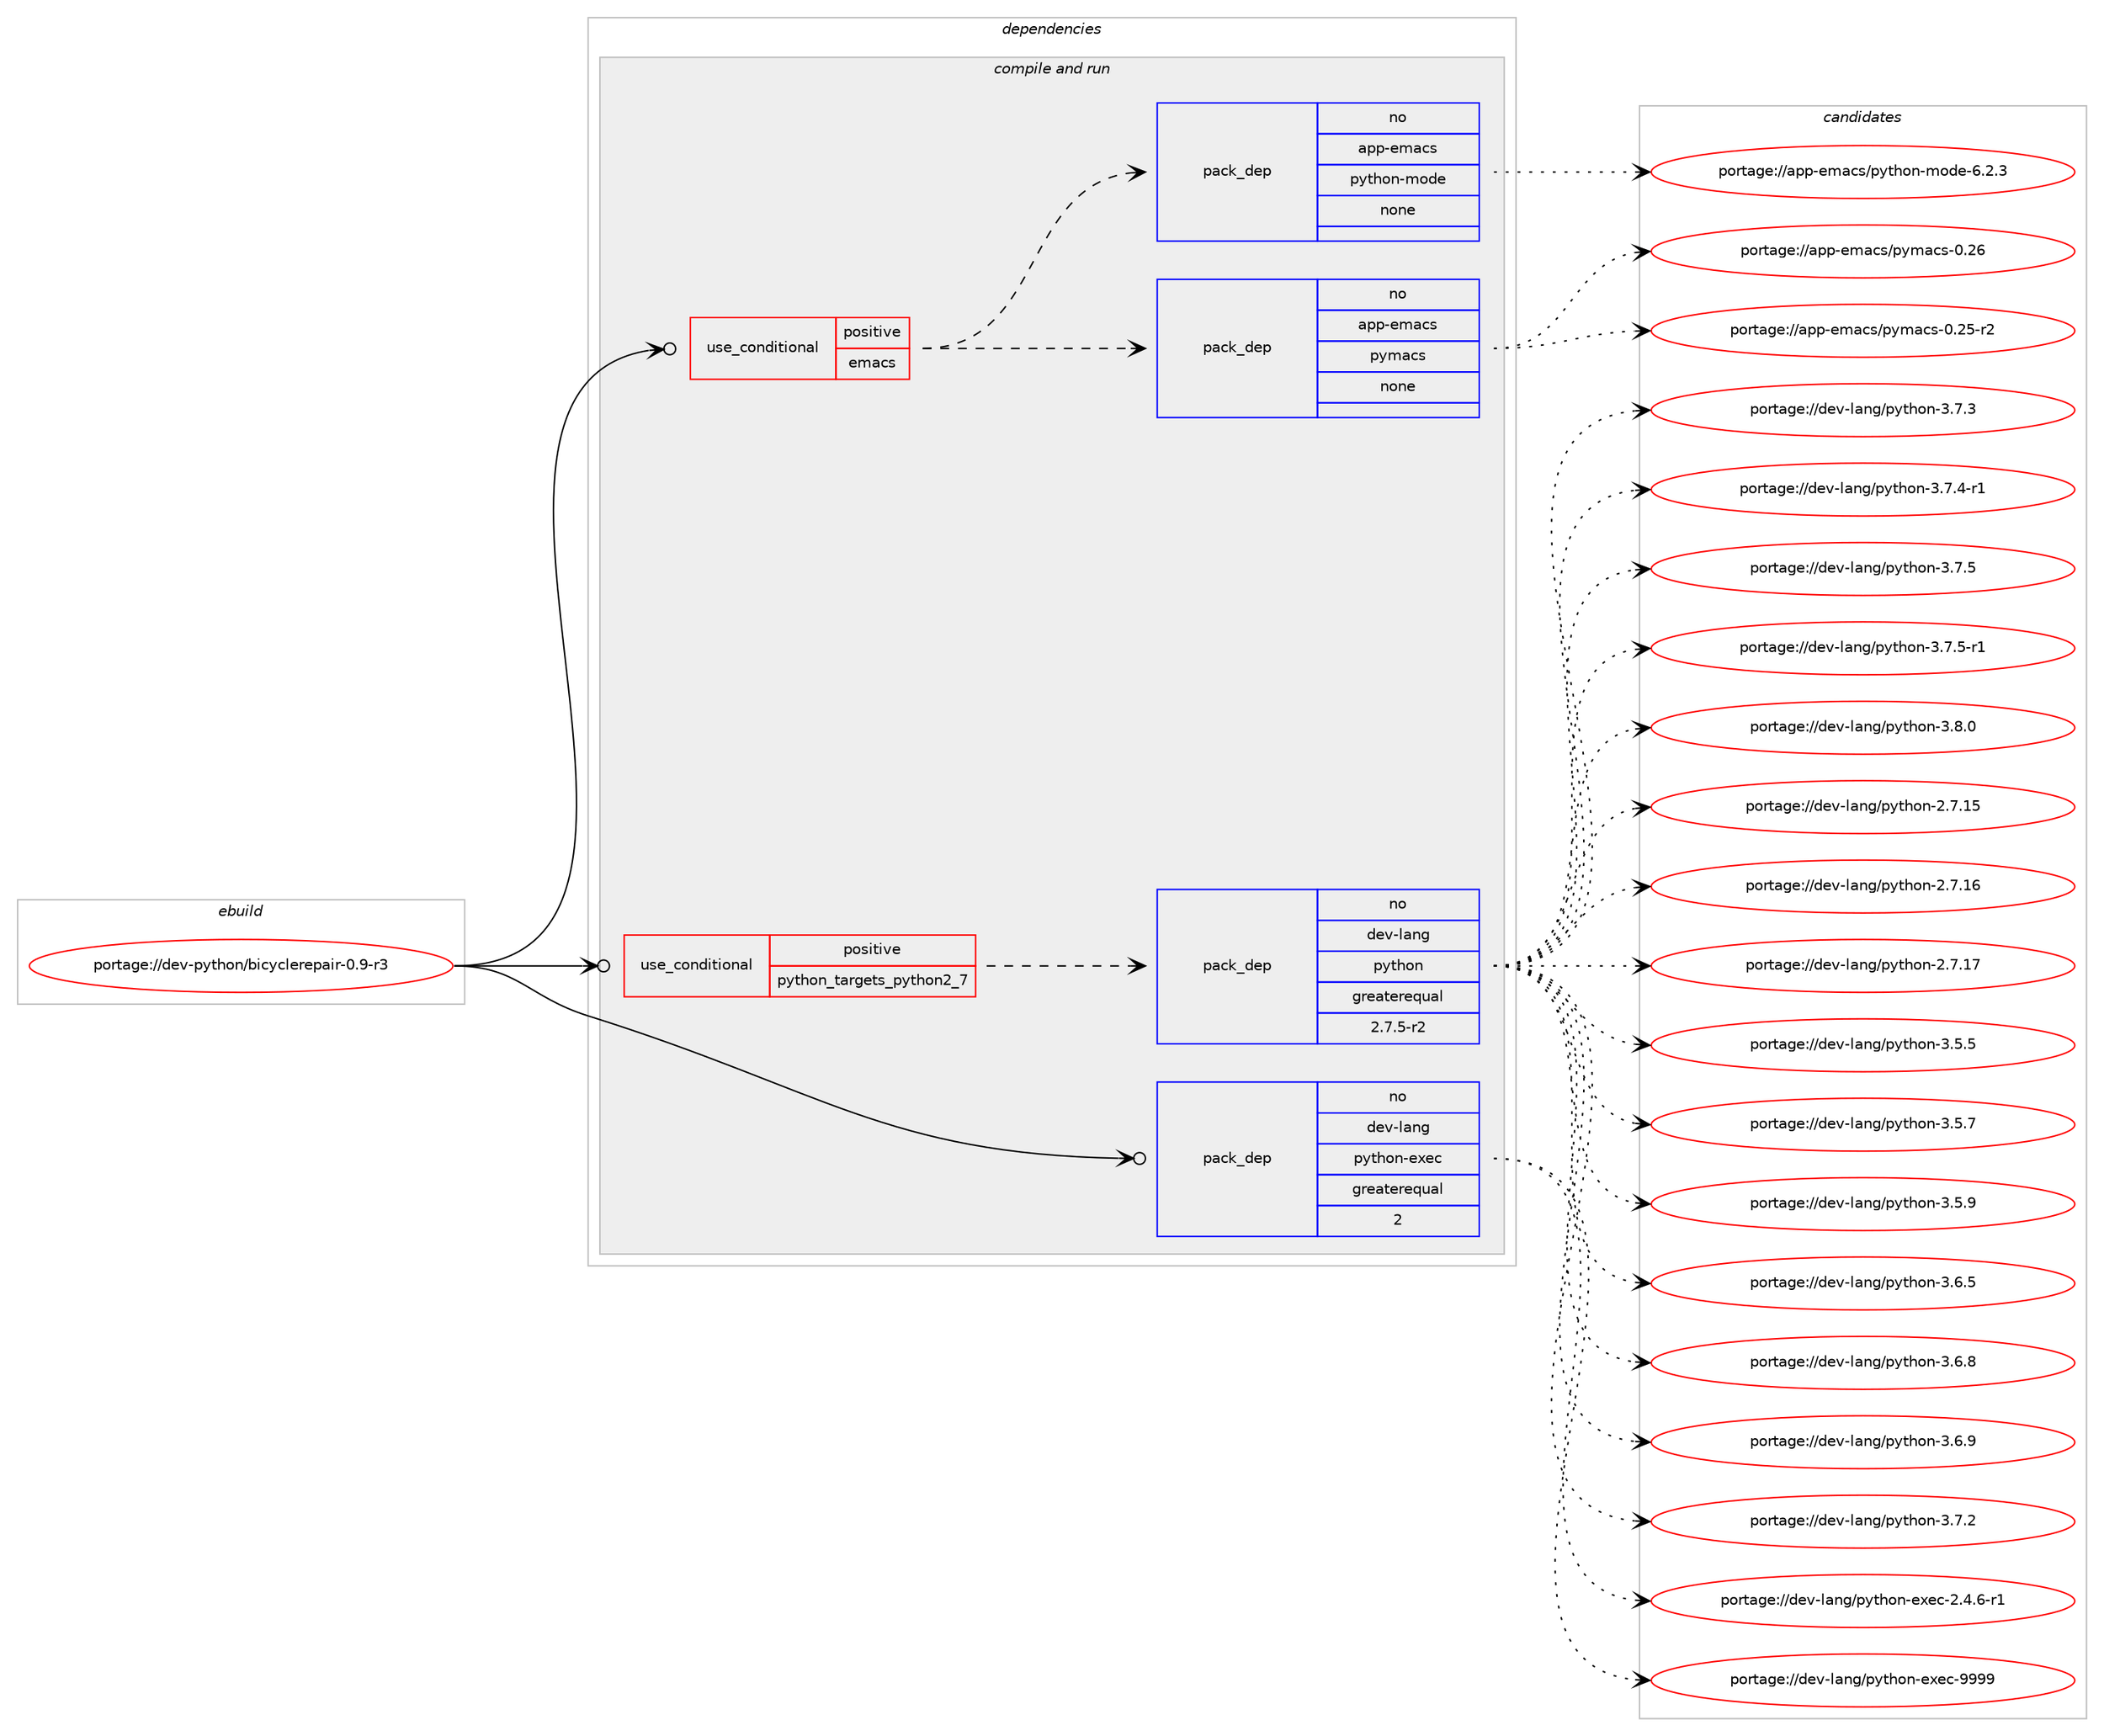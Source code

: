 digraph prolog {

# *************
# Graph options
# *************

newrank=true;
concentrate=true;
compound=true;
graph [rankdir=LR,fontname=Helvetica,fontsize=10,ranksep=1.5];#, ranksep=2.5, nodesep=0.2];
edge  [arrowhead=vee];
node  [fontname=Helvetica,fontsize=10];

# **********
# The ebuild
# **********

subgraph cluster_leftcol {
color=gray;
rank=same;
label=<<i>ebuild</i>>;
id [label="portage://dev-python/bicyclerepair-0.9-r3", color=red, width=4, href="../dev-python/bicyclerepair-0.9-r3.svg"];
}

# ****************
# The dependencies
# ****************

subgraph cluster_midcol {
color=gray;
label=<<i>dependencies</i>>;
subgraph cluster_compile {
fillcolor="#eeeeee";
style=filled;
label=<<i>compile</i>>;
}
subgraph cluster_compileandrun {
fillcolor="#eeeeee";
style=filled;
label=<<i>compile and run</i>>;
subgraph cond26180 {
dependency131706 [label=<<TABLE BORDER="0" CELLBORDER="1" CELLSPACING="0" CELLPADDING="4"><TR><TD ROWSPAN="3" CELLPADDING="10">use_conditional</TD></TR><TR><TD>positive</TD></TR><TR><TD>emacs</TD></TR></TABLE>>, shape=none, color=red];
subgraph pack102218 {
dependency131707 [label=<<TABLE BORDER="0" CELLBORDER="1" CELLSPACING="0" CELLPADDING="4" WIDTH="220"><TR><TD ROWSPAN="6" CELLPADDING="30">pack_dep</TD></TR><TR><TD WIDTH="110">no</TD></TR><TR><TD>app-emacs</TD></TR><TR><TD>pymacs</TD></TR><TR><TD>none</TD></TR><TR><TD></TD></TR></TABLE>>, shape=none, color=blue];
}
dependency131706:e -> dependency131707:w [weight=20,style="dashed",arrowhead="vee"];
subgraph pack102219 {
dependency131708 [label=<<TABLE BORDER="0" CELLBORDER="1" CELLSPACING="0" CELLPADDING="4" WIDTH="220"><TR><TD ROWSPAN="6" CELLPADDING="30">pack_dep</TD></TR><TR><TD WIDTH="110">no</TD></TR><TR><TD>app-emacs</TD></TR><TR><TD>python-mode</TD></TR><TR><TD>none</TD></TR><TR><TD></TD></TR></TABLE>>, shape=none, color=blue];
}
dependency131706:e -> dependency131708:w [weight=20,style="dashed",arrowhead="vee"];
}
id:e -> dependency131706:w [weight=20,style="solid",arrowhead="odotvee"];
subgraph cond26181 {
dependency131709 [label=<<TABLE BORDER="0" CELLBORDER="1" CELLSPACING="0" CELLPADDING="4"><TR><TD ROWSPAN="3" CELLPADDING="10">use_conditional</TD></TR><TR><TD>positive</TD></TR><TR><TD>python_targets_python2_7</TD></TR></TABLE>>, shape=none, color=red];
subgraph pack102220 {
dependency131710 [label=<<TABLE BORDER="0" CELLBORDER="1" CELLSPACING="0" CELLPADDING="4" WIDTH="220"><TR><TD ROWSPAN="6" CELLPADDING="30">pack_dep</TD></TR><TR><TD WIDTH="110">no</TD></TR><TR><TD>dev-lang</TD></TR><TR><TD>python</TD></TR><TR><TD>greaterequal</TD></TR><TR><TD>2.7.5-r2</TD></TR></TABLE>>, shape=none, color=blue];
}
dependency131709:e -> dependency131710:w [weight=20,style="dashed",arrowhead="vee"];
}
id:e -> dependency131709:w [weight=20,style="solid",arrowhead="odotvee"];
subgraph pack102221 {
dependency131711 [label=<<TABLE BORDER="0" CELLBORDER="1" CELLSPACING="0" CELLPADDING="4" WIDTH="220"><TR><TD ROWSPAN="6" CELLPADDING="30">pack_dep</TD></TR><TR><TD WIDTH="110">no</TD></TR><TR><TD>dev-lang</TD></TR><TR><TD>python-exec</TD></TR><TR><TD>greaterequal</TD></TR><TR><TD>2</TD></TR></TABLE>>, shape=none, color=blue];
}
id:e -> dependency131711:w [weight=20,style="solid",arrowhead="odotvee"];
}
subgraph cluster_run {
fillcolor="#eeeeee";
style=filled;
label=<<i>run</i>>;
}
}

# **************
# The candidates
# **************

subgraph cluster_choices {
rank=same;
color=gray;
label=<<i>candidates</i>>;

subgraph choice102218 {
color=black;
nodesep=1;
choiceportage9711211245101109979911547112121109979911545484650534511450 [label="portage://app-emacs/pymacs-0.25-r2", color=red, width=4,href="../app-emacs/pymacs-0.25-r2.svg"];
choiceportage971121124510110997991154711212110997991154548465054 [label="portage://app-emacs/pymacs-0.26", color=red, width=4,href="../app-emacs/pymacs-0.26.svg"];
dependency131707:e -> choiceportage9711211245101109979911547112121109979911545484650534511450:w [style=dotted,weight="100"];
dependency131707:e -> choiceportage971121124510110997991154711212110997991154548465054:w [style=dotted,weight="100"];
}
subgraph choice102219 {
color=black;
nodesep=1;
choiceportage971121124510110997991154711212111610411111045109111100101455446504651 [label="portage://app-emacs/python-mode-6.2.3", color=red, width=4,href="../app-emacs/python-mode-6.2.3.svg"];
dependency131708:e -> choiceportage971121124510110997991154711212111610411111045109111100101455446504651:w [style=dotted,weight="100"];
}
subgraph choice102220 {
color=black;
nodesep=1;
choiceportage10010111845108971101034711212111610411111045504655464953 [label="portage://dev-lang/python-2.7.15", color=red, width=4,href="../dev-lang/python-2.7.15.svg"];
choiceportage10010111845108971101034711212111610411111045504655464954 [label="portage://dev-lang/python-2.7.16", color=red, width=4,href="../dev-lang/python-2.7.16.svg"];
choiceportage10010111845108971101034711212111610411111045504655464955 [label="portage://dev-lang/python-2.7.17", color=red, width=4,href="../dev-lang/python-2.7.17.svg"];
choiceportage100101118451089711010347112121116104111110455146534653 [label="portage://dev-lang/python-3.5.5", color=red, width=4,href="../dev-lang/python-3.5.5.svg"];
choiceportage100101118451089711010347112121116104111110455146534655 [label="portage://dev-lang/python-3.5.7", color=red, width=4,href="../dev-lang/python-3.5.7.svg"];
choiceportage100101118451089711010347112121116104111110455146534657 [label="portage://dev-lang/python-3.5.9", color=red, width=4,href="../dev-lang/python-3.5.9.svg"];
choiceportage100101118451089711010347112121116104111110455146544653 [label="portage://dev-lang/python-3.6.5", color=red, width=4,href="../dev-lang/python-3.6.5.svg"];
choiceportage100101118451089711010347112121116104111110455146544656 [label="portage://dev-lang/python-3.6.8", color=red, width=4,href="../dev-lang/python-3.6.8.svg"];
choiceportage100101118451089711010347112121116104111110455146544657 [label="portage://dev-lang/python-3.6.9", color=red, width=4,href="../dev-lang/python-3.6.9.svg"];
choiceportage100101118451089711010347112121116104111110455146554650 [label="portage://dev-lang/python-3.7.2", color=red, width=4,href="../dev-lang/python-3.7.2.svg"];
choiceportage100101118451089711010347112121116104111110455146554651 [label="portage://dev-lang/python-3.7.3", color=red, width=4,href="../dev-lang/python-3.7.3.svg"];
choiceportage1001011184510897110103471121211161041111104551465546524511449 [label="portage://dev-lang/python-3.7.4-r1", color=red, width=4,href="../dev-lang/python-3.7.4-r1.svg"];
choiceportage100101118451089711010347112121116104111110455146554653 [label="portage://dev-lang/python-3.7.5", color=red, width=4,href="../dev-lang/python-3.7.5.svg"];
choiceportage1001011184510897110103471121211161041111104551465546534511449 [label="portage://dev-lang/python-3.7.5-r1", color=red, width=4,href="../dev-lang/python-3.7.5-r1.svg"];
choiceportage100101118451089711010347112121116104111110455146564648 [label="portage://dev-lang/python-3.8.0", color=red, width=4,href="../dev-lang/python-3.8.0.svg"];
dependency131710:e -> choiceportage10010111845108971101034711212111610411111045504655464953:w [style=dotted,weight="100"];
dependency131710:e -> choiceportage10010111845108971101034711212111610411111045504655464954:w [style=dotted,weight="100"];
dependency131710:e -> choiceportage10010111845108971101034711212111610411111045504655464955:w [style=dotted,weight="100"];
dependency131710:e -> choiceportage100101118451089711010347112121116104111110455146534653:w [style=dotted,weight="100"];
dependency131710:e -> choiceportage100101118451089711010347112121116104111110455146534655:w [style=dotted,weight="100"];
dependency131710:e -> choiceportage100101118451089711010347112121116104111110455146534657:w [style=dotted,weight="100"];
dependency131710:e -> choiceportage100101118451089711010347112121116104111110455146544653:w [style=dotted,weight="100"];
dependency131710:e -> choiceportage100101118451089711010347112121116104111110455146544656:w [style=dotted,weight="100"];
dependency131710:e -> choiceportage100101118451089711010347112121116104111110455146544657:w [style=dotted,weight="100"];
dependency131710:e -> choiceportage100101118451089711010347112121116104111110455146554650:w [style=dotted,weight="100"];
dependency131710:e -> choiceportage100101118451089711010347112121116104111110455146554651:w [style=dotted,weight="100"];
dependency131710:e -> choiceportage1001011184510897110103471121211161041111104551465546524511449:w [style=dotted,weight="100"];
dependency131710:e -> choiceportage100101118451089711010347112121116104111110455146554653:w [style=dotted,weight="100"];
dependency131710:e -> choiceportage1001011184510897110103471121211161041111104551465546534511449:w [style=dotted,weight="100"];
dependency131710:e -> choiceportage100101118451089711010347112121116104111110455146564648:w [style=dotted,weight="100"];
}
subgraph choice102221 {
color=black;
nodesep=1;
choiceportage10010111845108971101034711212111610411111045101120101994550465246544511449 [label="portage://dev-lang/python-exec-2.4.6-r1", color=red, width=4,href="../dev-lang/python-exec-2.4.6-r1.svg"];
choiceportage10010111845108971101034711212111610411111045101120101994557575757 [label="portage://dev-lang/python-exec-9999", color=red, width=4,href="../dev-lang/python-exec-9999.svg"];
dependency131711:e -> choiceportage10010111845108971101034711212111610411111045101120101994550465246544511449:w [style=dotted,weight="100"];
dependency131711:e -> choiceportage10010111845108971101034711212111610411111045101120101994557575757:w [style=dotted,weight="100"];
}
}

}
